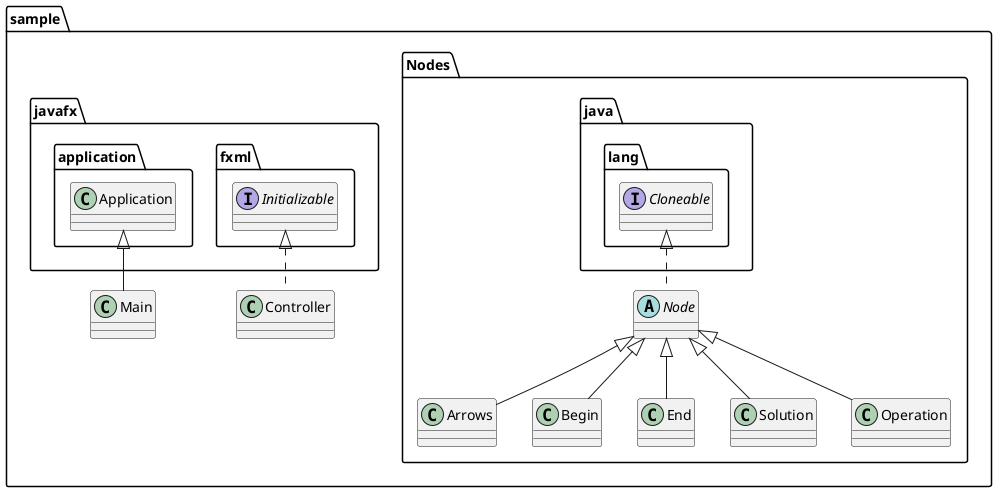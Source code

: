 @startuml

package sample <<Folder>>{
package Nodes <<Folder>>{
abstract class Node implements java.lang.Cloneable
class Arrows extends Node
class Begin extends Node
class End extends Node
class Solution extends Node
class Operation extends Node
}
class Main extends javafx.application.Application
class Controller implements javafx.fxml.Initializable
}

@enduml